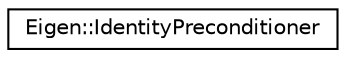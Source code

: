 digraph "Graphical Class Hierarchy"
{
  edge [fontname="Helvetica",fontsize="10",labelfontname="Helvetica",labelfontsize="10"];
  node [fontname="Helvetica",fontsize="10",shape=record];
  rankdir="LR";
  Node1 [label="Eigen::IdentityPreconditioner",height=0.2,width=0.4,color="black", fillcolor="white", style="filled",URL="$class_eigen_1_1_identity_preconditioner.html",tooltip="A naive preconditioner which approximates any matrix as the identity matrix. "];
}
